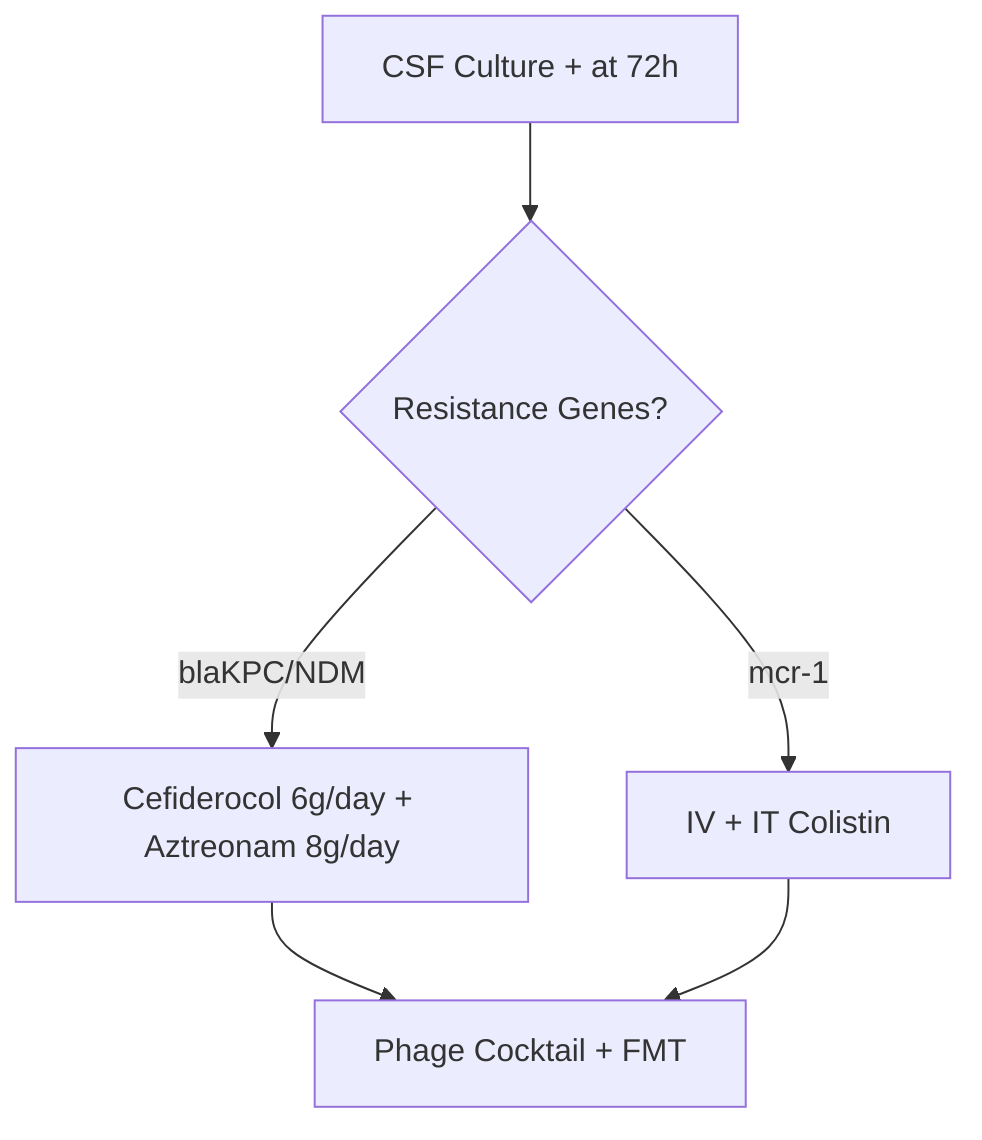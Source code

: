 graph TD
A[CSF Culture + at 72h] --> B{Resistance Genes?}
B -->|blaKPC/NDM| C[Cefiderocol 6g/day + Aztreonam 8g/day]
B -->|mcr-1| D[IV + IT Colistin]
C & D --> E[Phage Cocktail + FMT]